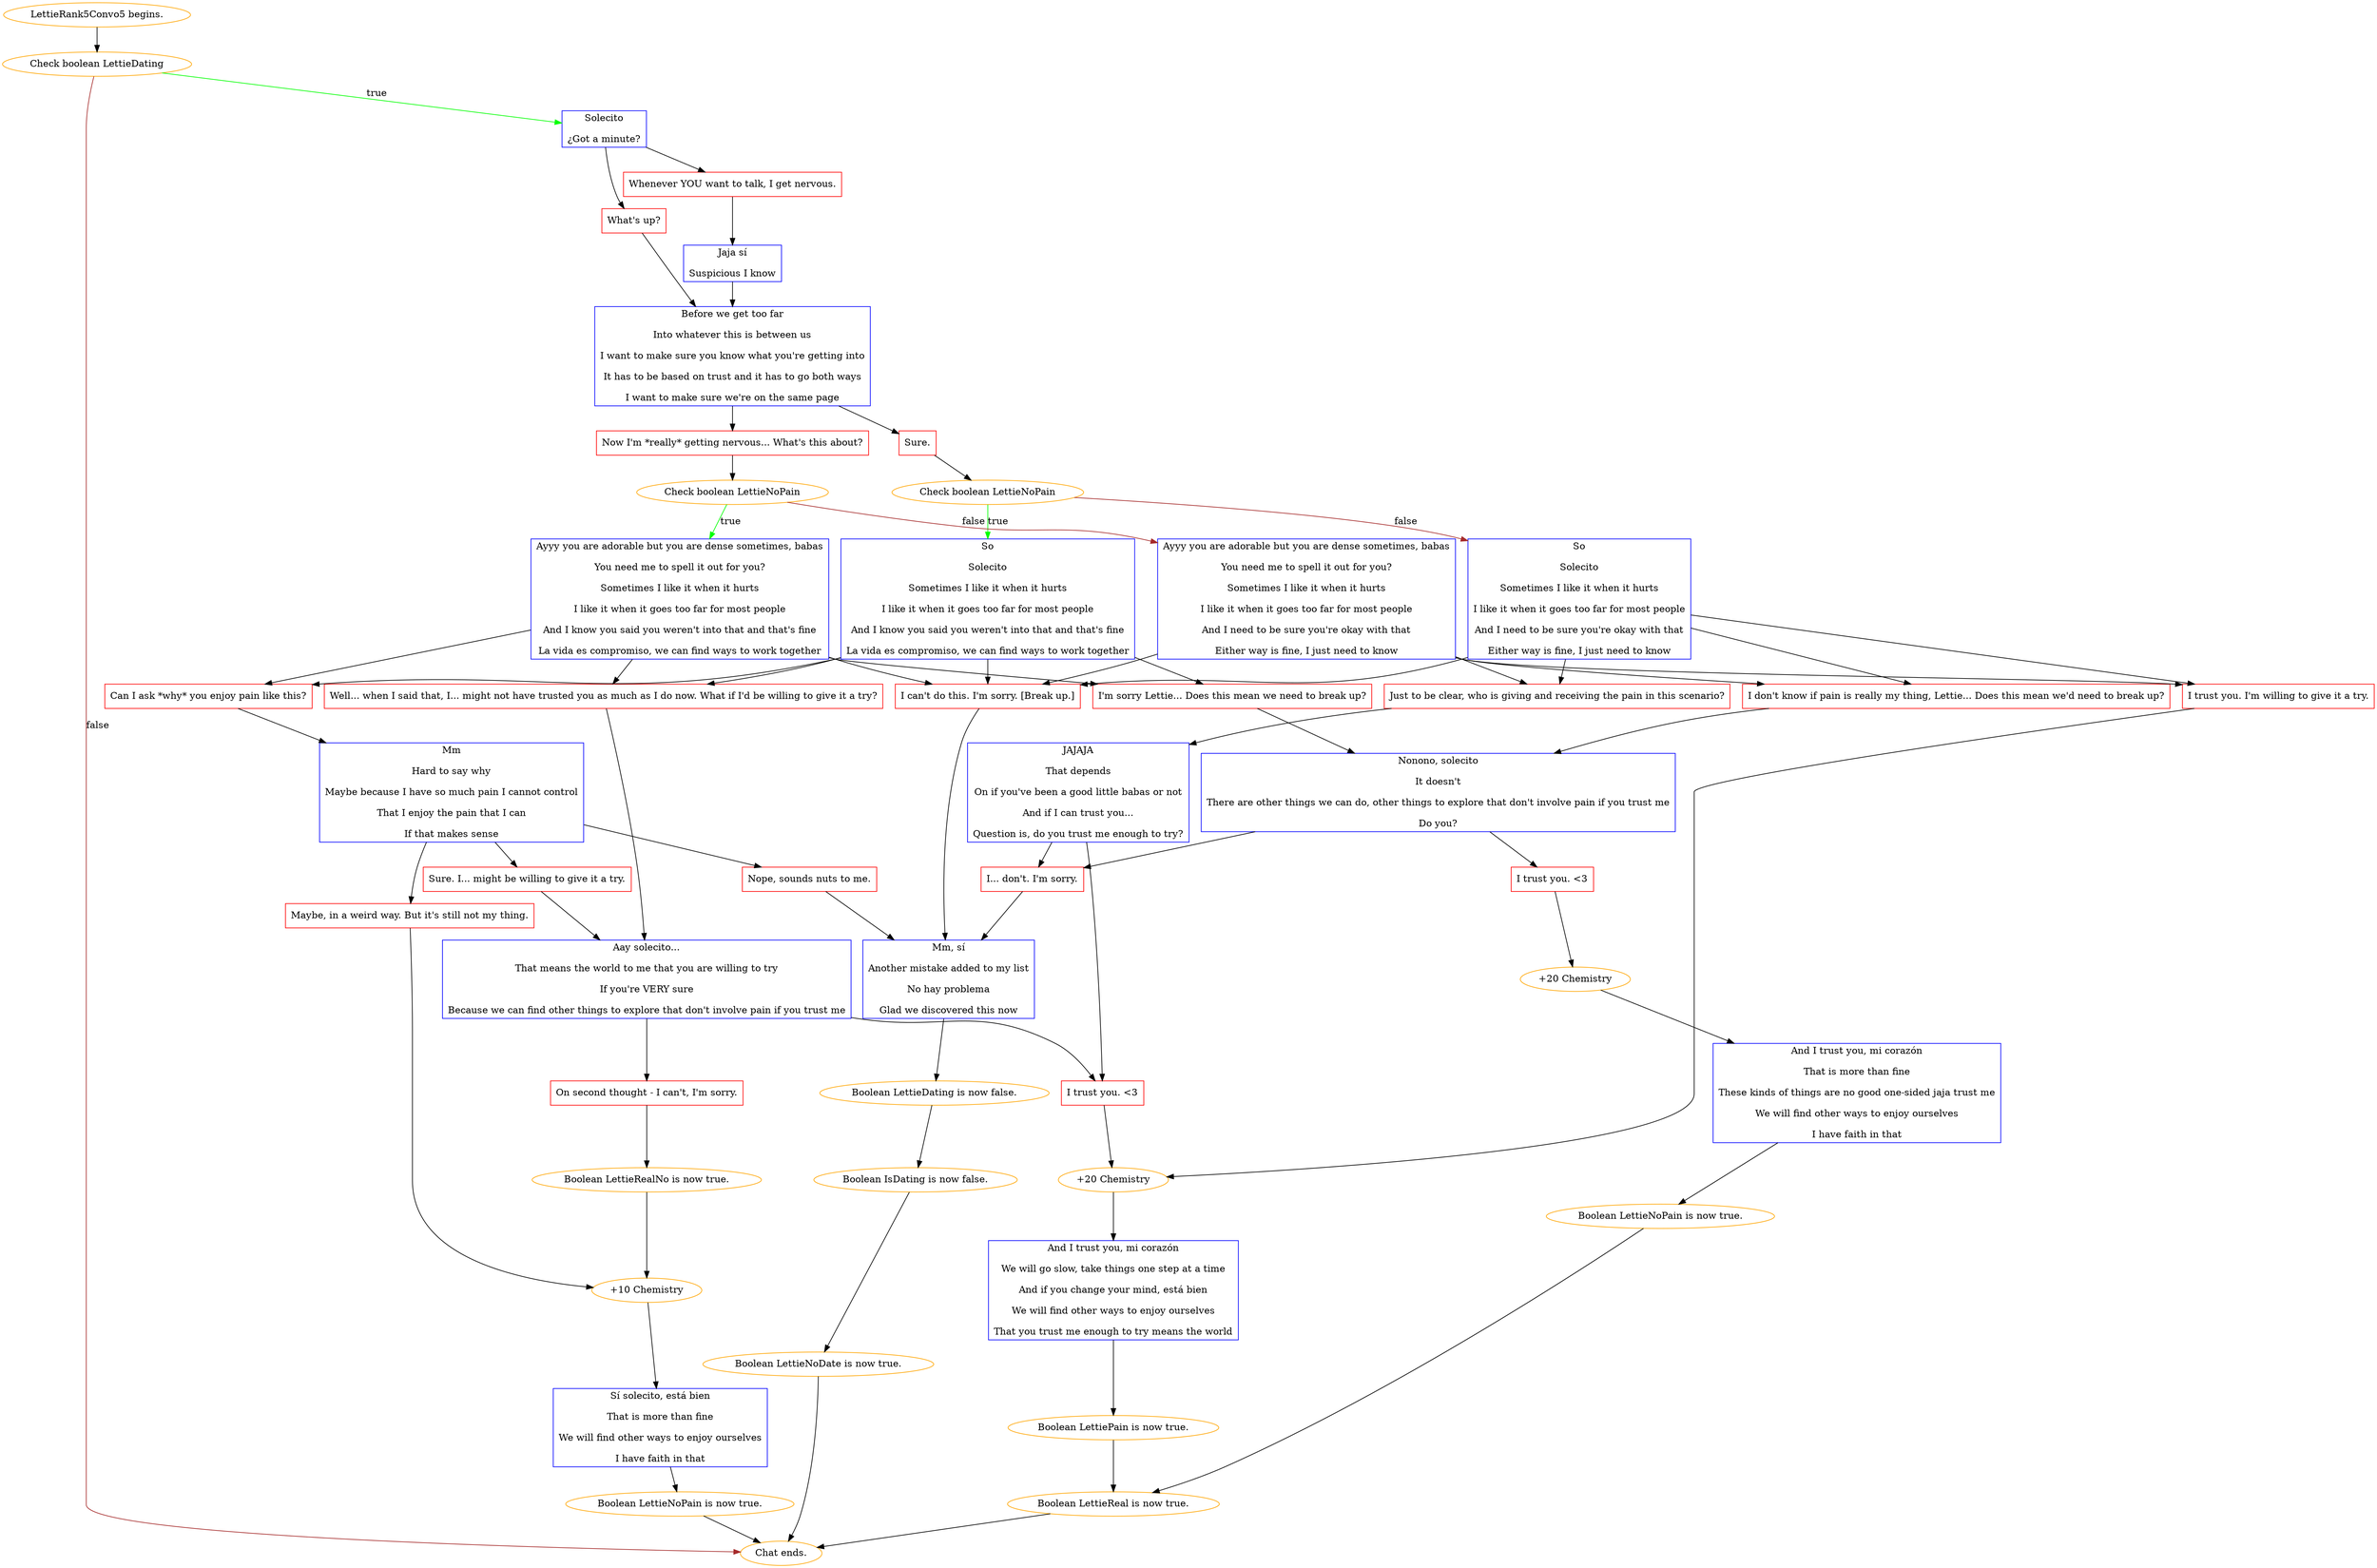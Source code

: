 digraph {
	"LettieRank5Convo5 begins." [color=orange];
		"LettieRank5Convo5 begins." -> j2659188471;
	j2659188471 [label="Check boolean LettieDating",color=orange];
		j2659188471 -> j3575710996 [label=true,color=green];
		j2659188471 -> "Chat ends." [label=false,color=brown];
	j3575710996 [label="Solecito
¿Got a minute?",shape=box,color=blue];
		j3575710996 -> j1652857484;
		j3575710996 -> j1792774997;
	"Chat ends." [color=orange];
	j1652857484 [label="What's up?",shape=box,color=red];
		j1652857484 -> j3792291244;
	j1792774997 [label="Whenever YOU want to talk, I get nervous.",shape=box,color=red];
		j1792774997 -> j1446516912;
	j3792291244 [label="Before we get too far
Into whatever this is between us
I want to make sure you know what you're getting into
It has to be based on trust and it has to go both ways
I want to make sure we're on the same page",shape=box,color=blue];
		j3792291244 -> j2020777240;
		j3792291244 -> j3585076665;
	j1446516912 [label="Jaja sí
Suspicious I know",shape=box,color=blue];
		j1446516912 -> j3792291244;
	j2020777240 [label="Sure.",shape=box,color=red];
		j2020777240 -> j3478675834;
	j3585076665 [label="Now I'm *really* getting nervous... What's this about?",shape=box,color=red];
		j3585076665 -> j1381516603;
	j3478675834 [label="Check boolean LettieNoPain",color=orange];
		j3478675834 -> j2053672418 [label=true,color=green];
		j3478675834 -> j3162344349 [label=false,color=brown];
	j1381516603 [label="Check boolean LettieNoPain",color=orange];
		j1381516603 -> j1557810697 [label=true,color=green];
		j1381516603 -> j1341780130 [label=false,color=brown];
	j2053672418 [label="So
Solecito
Sometimes I like it when it hurts
I like it when it goes too far for most people
And I know you said you weren't into that and that's fine
La vida es compromiso, we can find ways to work together",shape=box,color=blue];
		j2053672418 -> j3438291262;
		j2053672418 -> j874770647;
		j2053672418 -> j23334917;
		j2053672418 -> j4182634905;
	j3162344349 [label="So
Solecito
Sometimes I like it when it hurts
I like it when it goes too far for most people
And I need to be sure you're okay with that
Either way is fine, I just need to know",shape=box,color=blue];
		j3162344349 -> j4182634905;
		j3162344349 -> j4009686158;
		j3162344349 -> j1257374123;
		j3162344349 -> j87095023;
	j1557810697 [label="Ayyy you are adorable but you are dense sometimes, babas
You need me to spell it out for you?
Sometimes I like it when it hurts
I like it when it goes too far for most people
And I know you said you weren't into that and that's fine
La vida es compromiso, we can find ways to work together",shape=box,color=blue];
		j1557810697 -> j3438291262;
		j1557810697 -> j874770647;
		j1557810697 -> j23334917;
		j1557810697 -> j4182634905;
	j1341780130 [label="Ayyy you are adorable but you are dense sometimes, babas
You need me to spell it out for you?
Sometimes I like it when it hurts
I like it when it goes too far for most people
And I need to be sure you're okay with that
Either way is fine, I just need to know",shape=box,color=blue];
		j1341780130 -> j4182634905;
		j1341780130 -> j4009686158;
		j1341780130 -> j1257374123;
		j1341780130 -> j87095023;
	j3438291262 [label="I'm sorry Lettie... Does this mean we need to break up?",shape=box,color=red];
		j3438291262 -> j2655286884;
	j874770647 [label="Well... when I said that, I... might not have trusted you as much as I do now. What if I'd be willing to give it a try?",shape=box,color=red];
		j874770647 -> j1025168756;
	j23334917 [label="Can I ask *why* you enjoy pain like this?",shape=box,color=red];
		j23334917 -> j928828732;
	j4182634905 [label="I can't do this. I'm sorry. [Break up.]",shape=box,color=red];
		j4182634905 -> j3426811949;
	j4009686158 [label="Just to be clear, who is giving and receiving the pain in this scenario?",shape=box,color=red];
		j4009686158 -> j3043462086;
	j1257374123 [label="I trust you. I'm willing to give it a try.",shape=box,color=red];
		j1257374123 -> j327327698;
	j87095023 [label="I don't know if pain is really my thing, Lettie... Does this mean we'd need to break up?",shape=box,color=red];
		j87095023 -> j2655286884;
	j2655286884 [label="Nonono, solecito
It doesn't
There are other things we can do, other things to explore that don't involve pain if you trust me
Do you?",shape=box,color=blue];
		j2655286884 -> j613394674;
		j2655286884 -> j119957311;
	j1025168756 [label="Aay solecito...
That means the world to me that you are willing to try
If you're VERY sure
Because we can find other things to explore that don't involve pain if you trust me",shape=box,color=blue];
		j1025168756 -> j2449322943;
		j1025168756 -> j4025931342;
	j928828732 [label="Mm
Hard to say why
Maybe because I have so much pain I cannot control
That I enjoy the pain that I can
If that makes sense",shape=box,color=blue];
		j928828732 -> j3748506402;
		j928828732 -> j2584407828;
		j928828732 -> j3945723483;
	j3426811949 [label="Mm, sí
Another mistake added to my list
No hay problema
Glad we discovered this now",shape=box,color=blue];
		j3426811949 -> j2548450594;
	j3043462086 [label="JAJAJA
That depends
On if you've been a good little babas or not
And if I can trust you...
Question is, do you trust me enough to try?",shape=box,color=blue];
		j3043462086 -> j2449322943;
		j3043462086 -> j119957311;
	j327327698 [label="+20 Chemistry",color=orange];
		j327327698 -> j1084893479;
	j613394674 [label="I trust you. <3",shape=box,color=red];
		j613394674 -> j4039346745;
	j119957311 [label="I... don't. I'm sorry.",shape=box,color=red];
		j119957311 -> j3426811949;
	j2449322943 [label="I trust you. <3",shape=box,color=red];
		j2449322943 -> j327327698;
	j4025931342 [label="On second thought - I can't, I'm sorry.",shape=box,color=red];
		j4025931342 -> j3522196752;
	j3748506402 [label="Sure. I... might be willing to give it a try.",shape=box,color=red];
		j3748506402 -> j1025168756;
	j2584407828 [label="Maybe, in a weird way. But it's still not my thing.",shape=box,color=red];
		j2584407828 -> j1538165392;
	j3945723483 [label="Nope, sounds nuts to me.",shape=box,color=red];
		j3945723483 -> j3426811949;
	j2548450594 [label="Boolean LettieDating is now false.",color=orange];
		j2548450594 -> j4086907321;
	j1084893479 [label="And I trust you, mi corazón
We will go slow, take things one step at a time
And if you change your mind, está bien
We will find other ways to enjoy ourselves
That you trust me enough to try means the world",shape=box,color=blue];
		j1084893479 -> j482436665;
	j4039346745 [label="+20 Chemistry",color=orange];
		j4039346745 -> j680304620;
	j3522196752 [label="Boolean LettieRealNo is now true.",color=orange];
		j3522196752 -> j1538165392;
	j1538165392 [label="+10 Chemistry",color=orange];
		j1538165392 -> j2194027;
	j4086907321 [label="Boolean IsDating is now false.",color=orange];
		j4086907321 -> j2703113057;
	j482436665 [label="Boolean LettiePain is now true.",color=orange];
		j482436665 -> j1472871842;
	j680304620 [label="And I trust you, mi corazón
That is more than fine
These kinds of things are no good one-sided jaja trust me
We will find other ways to enjoy ourselves
I have faith in that",shape=box,color=blue];
		j680304620 -> j1979783562;
	j2194027 [label="Sí solecito, está bien
That is more than fine
We will find other ways to enjoy ourselves
I have faith in that",shape=box,color=blue];
		j2194027 -> j1152979255;
	j2703113057 [label="Boolean LettieNoDate is now true.",color=orange];
		j2703113057 -> "Chat ends.";
	j1472871842 [label="Boolean LettieReal is now true.",color=orange];
		j1472871842 -> "Chat ends.";
	j1979783562 [label="Boolean LettieNoPain is now true.",color=orange];
		j1979783562 -> j1472871842;
	j1152979255 [label="Boolean LettieNoPain is now true.",color=orange];
		j1152979255 -> "Chat ends.";
}